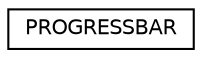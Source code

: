 digraph "Graphical Class Hierarchy"
{
  edge [fontname="Helvetica",fontsize="10",labelfontname="Helvetica",labelfontsize="10"];
  node [fontname="Helvetica",fontsize="10",shape=record];
  rankdir="LR";
  Node1 [label="PROGRESSBAR",height=0.2,width=0.4,color="black", fillcolor="white", style="filled",URL="$struct_p_r_o_g_r_e_s_s_b_a_r.html"];
}
